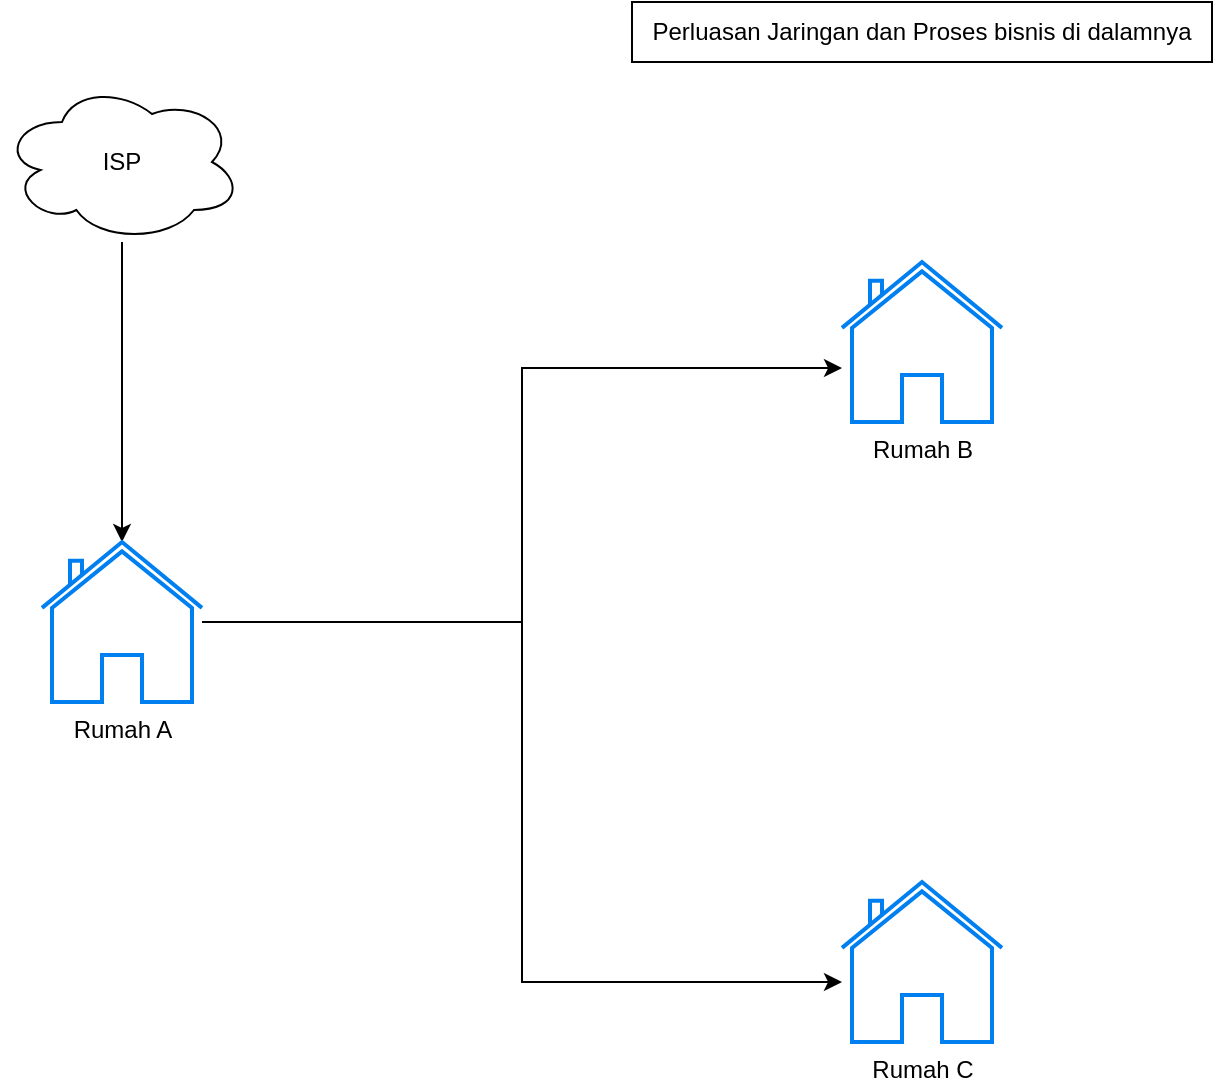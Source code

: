 <mxfile version="24.7.1" type="github">
  <diagram name="Page-1" id="2cjp_J4_jKd2KutfVAei">
    <mxGraphModel dx="1364" dy="794" grid="1" gridSize="10" guides="1" tooltips="1" connect="1" arrows="1" fold="1" page="1" pageScale="1" pageWidth="1100" pageHeight="850" math="0" shadow="0">
      <root>
        <mxCell id="0" />
        <mxCell id="1" parent="0" />
        <mxCell id="yFNjsZc0ylgCZ8NsNYiO-2" value="Perluasan Jaringan dan Proses bisnis di dalamnya" style="text;html=1;align=center;verticalAlign=middle;whiteSpace=wrap;rounded=0;fillColor=default;strokeColor=default;" vertex="1" parent="1">
          <mxGeometry x="405" y="140" width="290" height="30" as="geometry" />
        </mxCell>
        <mxCell id="yFNjsZc0ylgCZ8NsNYiO-8" style="edgeStyle=orthogonalEdgeStyle;rounded=0;orthogonalLoop=1;jettySize=auto;html=1;" edge="1" parent="1" source="yFNjsZc0ylgCZ8NsNYiO-4" target="yFNjsZc0ylgCZ8NsNYiO-5">
          <mxGeometry relative="1" as="geometry" />
        </mxCell>
        <mxCell id="yFNjsZc0ylgCZ8NsNYiO-4" value="&lt;div&gt;ISP&lt;/div&gt;" style="ellipse;shape=cloud;whiteSpace=wrap;html=1;" vertex="1" parent="1">
          <mxGeometry x="90" y="180" width="120" height="80" as="geometry" />
        </mxCell>
        <mxCell id="yFNjsZc0ylgCZ8NsNYiO-5" value="&lt;div&gt;Rumah A&lt;/div&gt;" style="html=1;verticalLabelPosition=bottom;align=center;labelBackgroundColor=#ffffff;verticalAlign=top;strokeWidth=2;strokeColor=#0080F0;shadow=0;dashed=0;shape=mxgraph.ios7.icons.home;" vertex="1" parent="1">
          <mxGeometry x="110" y="410" width="80" height="80" as="geometry" />
        </mxCell>
        <mxCell id="yFNjsZc0ylgCZ8NsNYiO-6" value="Rumah C" style="html=1;verticalLabelPosition=bottom;align=center;labelBackgroundColor=#ffffff;verticalAlign=top;strokeWidth=2;strokeColor=#0080F0;shadow=0;dashed=0;shape=mxgraph.ios7.icons.home;" vertex="1" parent="1">
          <mxGeometry x="510" y="580" width="80" height="80" as="geometry" />
        </mxCell>
        <mxCell id="yFNjsZc0ylgCZ8NsNYiO-7" value="&lt;div&gt;Rumah B&lt;/div&gt;" style="html=1;verticalLabelPosition=bottom;align=center;labelBackgroundColor=#ffffff;verticalAlign=top;strokeWidth=2;strokeColor=#0080F0;shadow=0;dashed=0;shape=mxgraph.ios7.icons.home;" vertex="1" parent="1">
          <mxGeometry x="510" y="270" width="80" height="80" as="geometry" />
        </mxCell>
        <mxCell id="yFNjsZc0ylgCZ8NsNYiO-9" style="edgeStyle=orthogonalEdgeStyle;rounded=0;orthogonalLoop=1;jettySize=auto;html=1;entryX=0;entryY=0.663;entryDx=0;entryDy=0;entryPerimeter=0;" edge="1" parent="1" source="yFNjsZc0ylgCZ8NsNYiO-5" target="yFNjsZc0ylgCZ8NsNYiO-7">
          <mxGeometry relative="1" as="geometry" />
        </mxCell>
        <mxCell id="yFNjsZc0ylgCZ8NsNYiO-13" style="edgeStyle=orthogonalEdgeStyle;rounded=0;orthogonalLoop=1;jettySize=auto;html=1;entryX=0;entryY=0.625;entryDx=0;entryDy=0;entryPerimeter=0;" edge="1" parent="1" source="yFNjsZc0ylgCZ8NsNYiO-5" target="yFNjsZc0ylgCZ8NsNYiO-6">
          <mxGeometry relative="1" as="geometry" />
        </mxCell>
      </root>
    </mxGraphModel>
  </diagram>
</mxfile>
